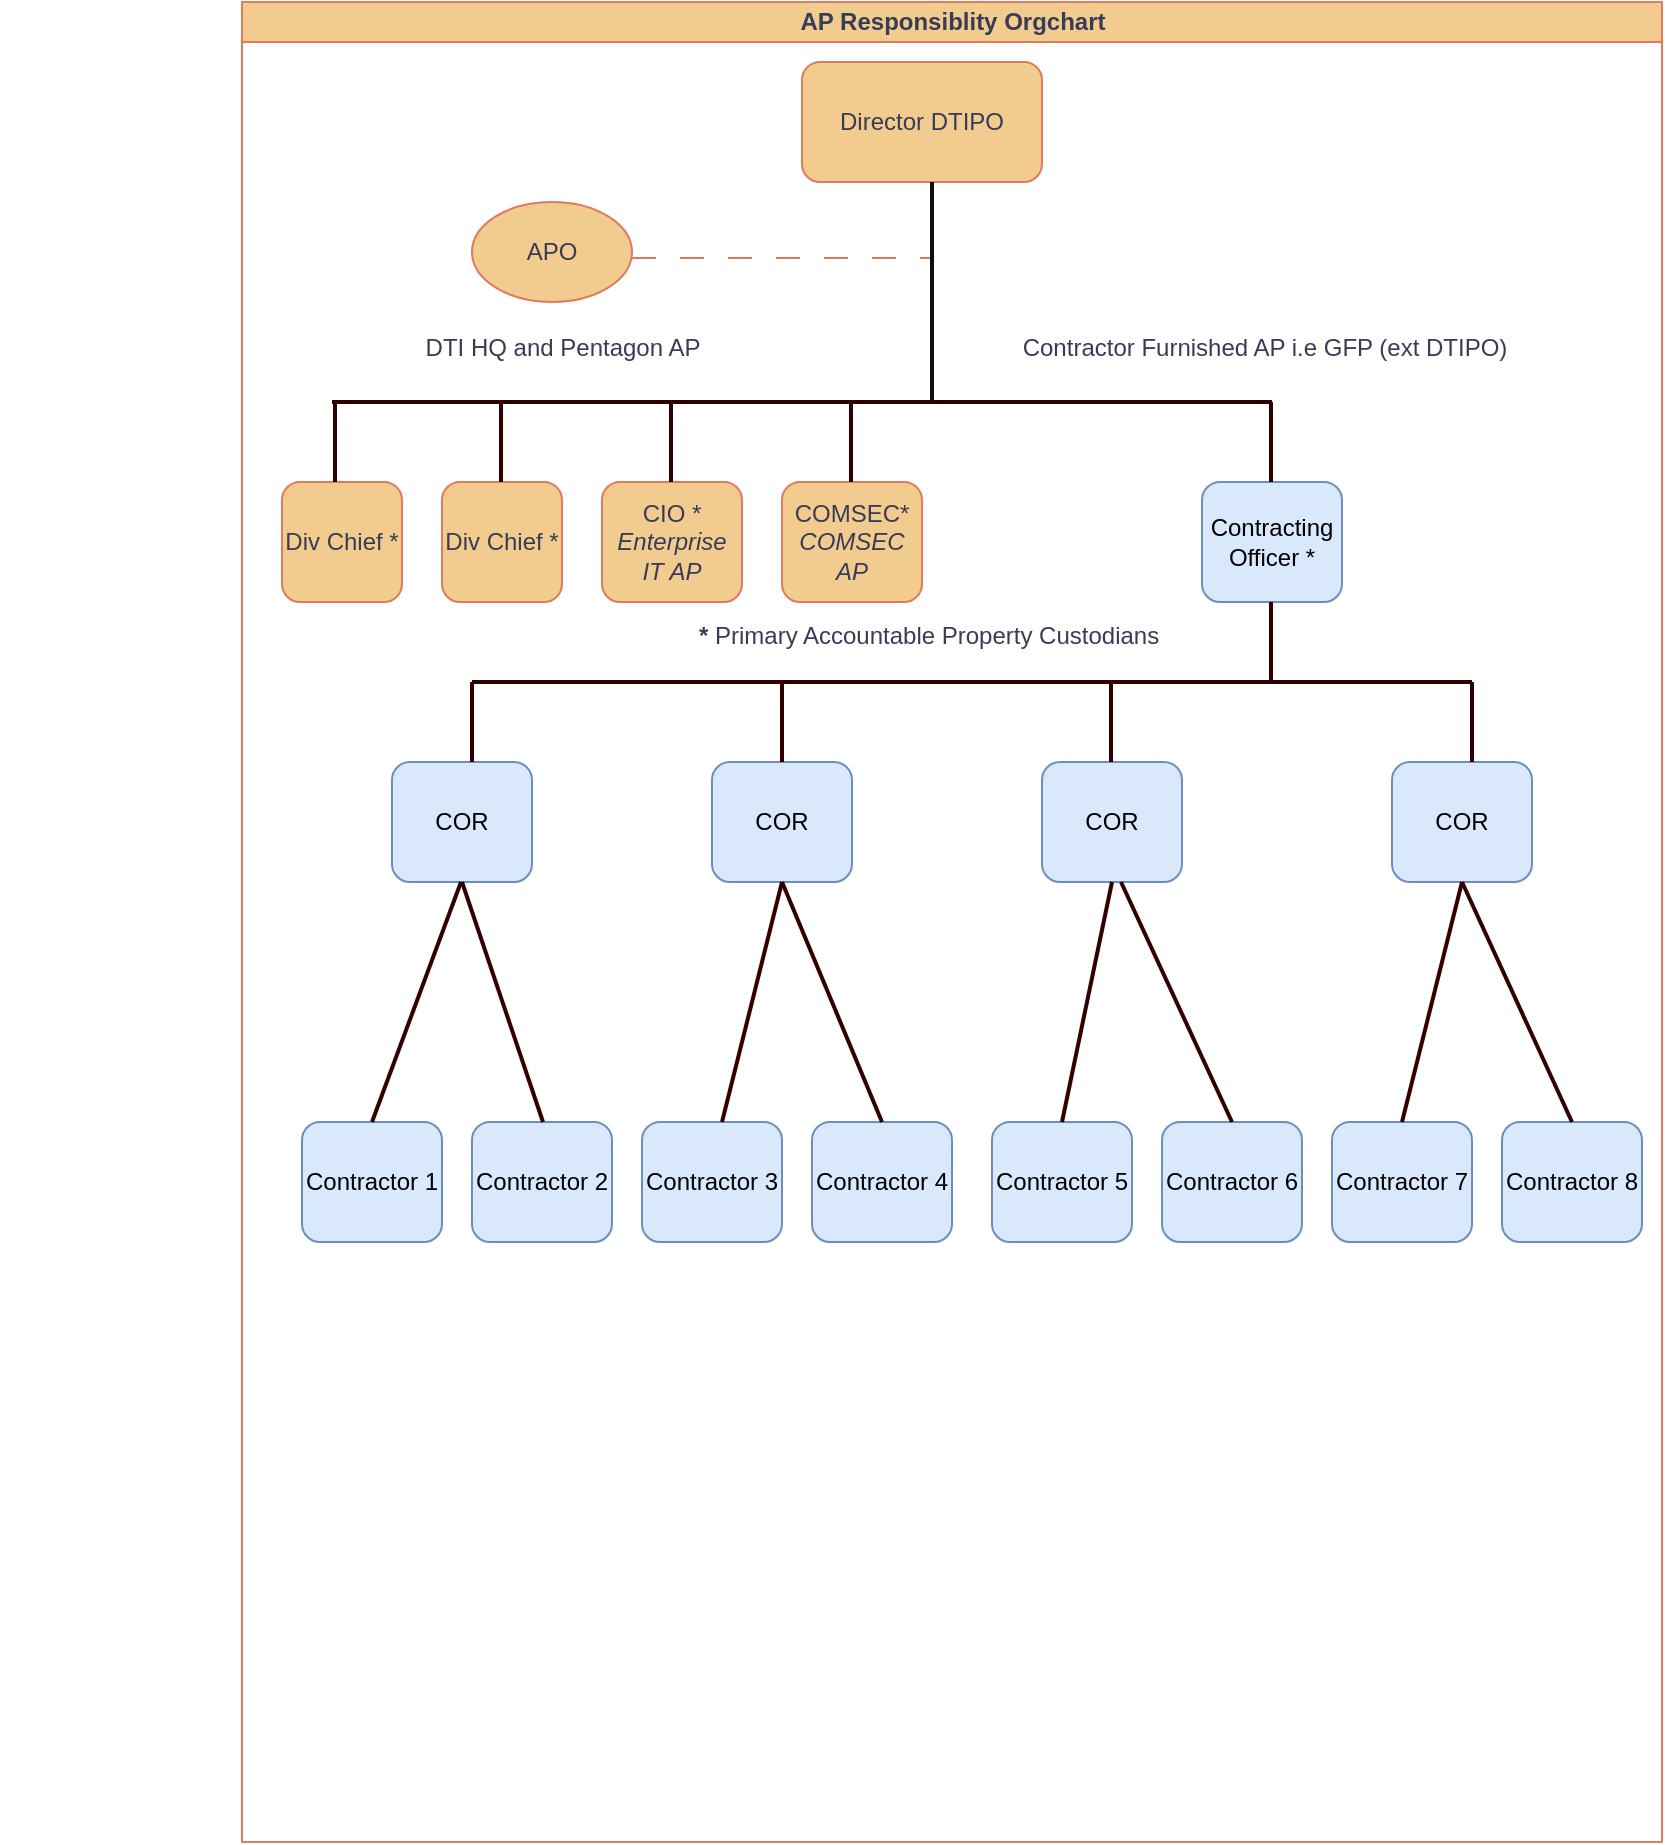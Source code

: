 <mxfile version="22.0.4" type="github">
  <diagram id="prtHgNgQTEPvFCAcTncT" name="Page-1">
    <mxGraphModel dx="2901" dy="1114" grid="0" gridSize="10" guides="1" tooltips="1" connect="1" arrows="1" fold="1" page="1" pageScale="1" pageWidth="827" pageHeight="1169" math="0" shadow="0">
      <root>
        <mxCell id="0" />
        <mxCell id="1" parent="0" />
        <mxCell id="dNxyNK7c78bLwvsdeMH5-11" value="AP Responsiblity Orgchart" style="swimlane;html=1;startSize=20;horizontal=1;containerType=tree;glass=0;labelBackgroundColor=none;fillColor=#F2CC8F;strokeColor=#E07A5F;fontColor=#393C56;" parent="1" vertex="1">
          <mxGeometry x="45" y="80" width="710" height="920" as="geometry" />
        </mxCell>
        <mxCell id="dzPAx5SlECVa3Kq1UbUI-2" value="Director DTIPO" style="rounded=1;whiteSpace=wrap;html=1;labelBackgroundColor=none;fillColor=#F2CC8F;strokeColor=#E07A5F;fontColor=#393C56;" vertex="1" parent="dNxyNK7c78bLwvsdeMH5-11">
          <mxGeometry x="280" y="30" width="120" height="60" as="geometry" />
        </mxCell>
        <mxCell id="dzPAx5SlECVa3Kq1UbUI-3" value="Div Chief *" style="rounded=1;whiteSpace=wrap;html=1;labelBackgroundColor=none;fillColor=#F2CC8F;strokeColor=#E07A5F;fontColor=#393C56;" vertex="1" parent="dNxyNK7c78bLwvsdeMH5-11">
          <mxGeometry x="20" y="240" width="60" height="60" as="geometry" />
        </mxCell>
        <mxCell id="dzPAx5SlECVa3Kq1UbUI-4" value="Div Chief *" style="rounded=1;whiteSpace=wrap;html=1;labelBackgroundColor=none;fillColor=#F2CC8F;strokeColor=#E07A5F;fontColor=#393C56;" vertex="1" parent="dNxyNK7c78bLwvsdeMH5-11">
          <mxGeometry x="100" y="240" width="60" height="60" as="geometry" />
        </mxCell>
        <mxCell id="dzPAx5SlECVa3Kq1UbUI-5" value="CIO *&lt;br&gt;&lt;i&gt;Enterprise IT AP&lt;/i&gt;" style="rounded=1;whiteSpace=wrap;html=1;labelBackgroundColor=none;fillColor=#F2CC8F;strokeColor=#E07A5F;fontColor=#393C56;" vertex="1" parent="dNxyNK7c78bLwvsdeMH5-11">
          <mxGeometry x="180" y="240" width="70" height="60" as="geometry" />
        </mxCell>
        <mxCell id="dzPAx5SlECVa3Kq1UbUI-7" value="COMSEC*&lt;br&gt;&lt;i&gt;COMSEC AP&lt;/i&gt;" style="rounded=1;whiteSpace=wrap;html=1;labelBackgroundColor=none;fillColor=#F2CC8F;strokeColor=#E07A5F;fontColor=#393C56;" vertex="1" parent="dNxyNK7c78bLwvsdeMH5-11">
          <mxGeometry x="270" y="240" width="70" height="60" as="geometry" />
        </mxCell>
        <mxCell id="dzPAx5SlECVa3Kq1UbUI-8" value="Contracting Officer *" style="rounded=1;whiteSpace=wrap;html=1;labelBackgroundColor=none;fillColor=#dae8fc;strokeColor=#6c8ebf;" vertex="1" parent="dNxyNK7c78bLwvsdeMH5-11">
          <mxGeometry x="480" y="240" width="70" height="60" as="geometry" />
        </mxCell>
        <mxCell id="dzPAx5SlECVa3Kq1UbUI-11" value="" style="endArrow=none;html=1;rounded=0;strokeWidth=2;labelBackgroundColor=none;strokeColor=#330000;fontColor=default;" edge="1" parent="dNxyNK7c78bLwvsdeMH5-11">
          <mxGeometry width="50" height="50" relative="1" as="geometry">
            <mxPoint x="45" y="200" as="sourcePoint" />
            <mxPoint x="515" y="200" as="targetPoint" />
            <Array as="points">
              <mxPoint x="110" y="200" />
            </Array>
          </mxGeometry>
        </mxCell>
        <mxCell id="dzPAx5SlECVa3Kq1UbUI-12" value="APO" style="ellipse;whiteSpace=wrap;html=1;labelBackgroundColor=none;fillColor=#F2CC8F;strokeColor=#E07A5F;fontColor=#393C56;" vertex="1" parent="dNxyNK7c78bLwvsdeMH5-11">
          <mxGeometry x="115" y="100" width="80" height="50" as="geometry" />
        </mxCell>
        <mxCell id="dzPAx5SlECVa3Kq1UbUI-14" value="" style="endArrow=none;html=1;rounded=0;dashed=1;dashPattern=12 12;labelBackgroundColor=none;strokeColor=#E07A5F;fontColor=default;" edge="1" parent="dNxyNK7c78bLwvsdeMH5-11">
          <mxGeometry width="50" height="50" relative="1" as="geometry">
            <mxPoint x="195" y="128" as="sourcePoint" />
            <mxPoint x="345" y="128" as="targetPoint" />
          </mxGeometry>
        </mxCell>
        <mxCell id="dzPAx5SlECVa3Kq1UbUI-15" value="" style="endArrow=none;html=1;rounded=0;strokeWidth=2;labelBackgroundColor=none;strokeColor=#0f0f0f;fontColor=default;" edge="1" parent="dNxyNK7c78bLwvsdeMH5-11">
          <mxGeometry width="50" height="50" relative="1" as="geometry">
            <mxPoint x="345" y="90" as="sourcePoint" />
            <mxPoint x="345" y="200" as="targetPoint" />
          </mxGeometry>
        </mxCell>
        <mxCell id="dzPAx5SlECVa3Kq1UbUI-16" value="DTI HQ and Pentagon AP" style="text;html=1;align=center;verticalAlign=middle;resizable=0;points=[];autosize=1;strokeColor=none;fillColor=none;labelBackgroundColor=none;fontColor=#393C56;" vertex="1" parent="dNxyNK7c78bLwvsdeMH5-11">
          <mxGeometry x="80" y="158" width="160" height="30" as="geometry" />
        </mxCell>
        <mxCell id="dzPAx5SlECVa3Kq1UbUI-18" value="" style="endArrow=none;html=1;rounded=0;strokeWidth=2;labelBackgroundColor=none;strokeColor=#330000;fontColor=default;" edge="1" parent="dNxyNK7c78bLwvsdeMH5-11">
          <mxGeometry width="50" height="50" relative="1" as="geometry">
            <mxPoint x="46.5" y="240" as="sourcePoint" />
            <mxPoint x="46.5" y="200" as="targetPoint" />
          </mxGeometry>
        </mxCell>
        <mxCell id="dzPAx5SlECVa3Kq1UbUI-19" value="" style="endArrow=none;html=1;rounded=0;strokeWidth=2;labelBackgroundColor=none;strokeColor=#330000;fontColor=default;" edge="1" parent="dNxyNK7c78bLwvsdeMH5-11">
          <mxGeometry width="50" height="50" relative="1" as="geometry">
            <mxPoint x="129.5" y="240" as="sourcePoint" />
            <mxPoint x="129.5" y="200" as="targetPoint" />
          </mxGeometry>
        </mxCell>
        <mxCell id="dzPAx5SlECVa3Kq1UbUI-20" value="" style="endArrow=none;html=1;rounded=0;strokeWidth=2;labelBackgroundColor=none;strokeColor=#330000;fontColor=default;" edge="1" parent="dNxyNK7c78bLwvsdeMH5-11">
          <mxGeometry width="50" height="50" relative="1" as="geometry">
            <mxPoint x="214.5" y="240" as="sourcePoint" />
            <mxPoint x="214.5" y="200" as="targetPoint" />
          </mxGeometry>
        </mxCell>
        <mxCell id="dzPAx5SlECVa3Kq1UbUI-21" value="" style="endArrow=none;html=1;rounded=0;strokeWidth=2;labelBackgroundColor=none;strokeColor=#330000;fontColor=default;" edge="1" parent="dNxyNK7c78bLwvsdeMH5-11">
          <mxGeometry width="50" height="50" relative="1" as="geometry">
            <mxPoint x="304.5" y="240" as="sourcePoint" />
            <mxPoint x="304.5" y="200" as="targetPoint" />
          </mxGeometry>
        </mxCell>
        <mxCell id="dzPAx5SlECVa3Kq1UbUI-22" value="" style="endArrow=none;html=1;rounded=0;strokeWidth=2;labelBackgroundColor=none;strokeColor=#330000;fontColor=default;" edge="1" parent="dNxyNK7c78bLwvsdeMH5-11">
          <mxGeometry width="50" height="50" relative="1" as="geometry">
            <mxPoint x="514.5" y="240" as="sourcePoint" />
            <mxPoint x="514.5" y="200" as="targetPoint" />
          </mxGeometry>
        </mxCell>
        <mxCell id="dzPAx5SlECVa3Kq1UbUI-23" value="Contractor 1" style="rounded=1;whiteSpace=wrap;html=1;labelBackgroundColor=none;fillColor=#dae8fc;strokeColor=#6c8ebf;" vertex="1" parent="dNxyNK7c78bLwvsdeMH5-11">
          <mxGeometry x="30" y="560" width="70" height="60" as="geometry" />
        </mxCell>
        <mxCell id="dzPAx5SlECVa3Kq1UbUI-24" value="Contractor 2" style="rounded=1;whiteSpace=wrap;html=1;labelBackgroundColor=none;fillColor=#dae8fc;strokeColor=#6c8ebf;" vertex="1" parent="dNxyNK7c78bLwvsdeMH5-11">
          <mxGeometry x="115" y="560" width="70" height="60" as="geometry" />
        </mxCell>
        <mxCell id="dzPAx5SlECVa3Kq1UbUI-25" value="Contractor 3" style="rounded=1;whiteSpace=wrap;html=1;labelBackgroundColor=none;fillColor=#dae8fc;strokeColor=#6c8ebf;" vertex="1" parent="dNxyNK7c78bLwvsdeMH5-11">
          <mxGeometry x="200" y="560" width="70" height="60" as="geometry" />
        </mxCell>
        <mxCell id="dzPAx5SlECVa3Kq1UbUI-26" value="Contractor 4" style="rounded=1;whiteSpace=wrap;html=1;labelBackgroundColor=none;fillColor=#dae8fc;strokeColor=#6c8ebf;" vertex="1" parent="dNxyNK7c78bLwvsdeMH5-11">
          <mxGeometry x="285" y="560" width="70" height="60" as="geometry" />
        </mxCell>
        <mxCell id="dzPAx5SlECVa3Kq1UbUI-27" value="COR" style="rounded=1;whiteSpace=wrap;html=1;labelBackgroundColor=none;fillColor=#dae8fc;strokeColor=#6c8ebf;" vertex="1" parent="dNxyNK7c78bLwvsdeMH5-11">
          <mxGeometry x="75" y="380" width="70" height="60" as="geometry" />
        </mxCell>
        <mxCell id="dzPAx5SlECVa3Kq1UbUI-28" value="COR" style="rounded=1;whiteSpace=wrap;html=1;labelBackgroundColor=none;fillColor=#dae8fc;strokeColor=#6c8ebf;" vertex="1" parent="dNxyNK7c78bLwvsdeMH5-11">
          <mxGeometry x="235" y="380" width="70" height="60" as="geometry" />
        </mxCell>
        <mxCell id="dzPAx5SlECVa3Kq1UbUI-29" value="COR" style="rounded=1;whiteSpace=wrap;html=1;labelBackgroundColor=none;fillColor=#dae8fc;strokeColor=#6c8ebf;" vertex="1" parent="dNxyNK7c78bLwvsdeMH5-11">
          <mxGeometry x="400" y="380" width="70" height="60" as="geometry" />
        </mxCell>
        <mxCell id="dzPAx5SlECVa3Kq1UbUI-30" value="COR" style="rounded=1;whiteSpace=wrap;html=1;labelBackgroundColor=none;fillColor=#dae8fc;strokeColor=#6c8ebf;" vertex="1" parent="dNxyNK7c78bLwvsdeMH5-11">
          <mxGeometry x="575" y="380" width="70" height="60" as="geometry" />
        </mxCell>
        <mxCell id="dzPAx5SlECVa3Kq1UbUI-31" value="Contractor 5" style="rounded=1;whiteSpace=wrap;html=1;labelBackgroundColor=none;fillColor=#dae8fc;strokeColor=#6c8ebf;" vertex="1" parent="dNxyNK7c78bLwvsdeMH5-11">
          <mxGeometry x="375" y="560" width="70" height="60" as="geometry" />
        </mxCell>
        <mxCell id="dzPAx5SlECVa3Kq1UbUI-32" value="Contractor 6" style="rounded=1;whiteSpace=wrap;html=1;labelBackgroundColor=none;fillColor=#dae8fc;strokeColor=#6c8ebf;" vertex="1" parent="dNxyNK7c78bLwvsdeMH5-11">
          <mxGeometry x="460" y="560" width="70" height="60" as="geometry" />
        </mxCell>
        <mxCell id="dzPAx5SlECVa3Kq1UbUI-33" value="Contractor 7" style="rounded=1;whiteSpace=wrap;html=1;labelBackgroundColor=none;fillColor=#dae8fc;strokeColor=#6c8ebf;" vertex="1" parent="dNxyNK7c78bLwvsdeMH5-11">
          <mxGeometry x="545" y="560" width="70" height="60" as="geometry" />
        </mxCell>
        <mxCell id="dzPAx5SlECVa3Kq1UbUI-34" value="Contractor 8" style="rounded=1;whiteSpace=wrap;html=1;labelBackgroundColor=none;fillColor=#dae8fc;strokeColor=#6c8ebf;" vertex="1" parent="dNxyNK7c78bLwvsdeMH5-11">
          <mxGeometry x="630" y="560" width="70" height="60" as="geometry" />
        </mxCell>
        <mxCell id="dzPAx5SlECVa3Kq1UbUI-36" value="" style="endArrow=none;html=1;rounded=0;strokeWidth=2;labelBackgroundColor=none;strokeColor=#330000;fontColor=default;" edge="1" parent="dNxyNK7c78bLwvsdeMH5-11">
          <mxGeometry width="50" height="50" relative="1" as="geometry">
            <mxPoint x="115" y="340" as="sourcePoint" />
            <mxPoint x="615" y="340" as="targetPoint" />
            <Array as="points">
              <mxPoint x="145" y="340" />
            </Array>
          </mxGeometry>
        </mxCell>
        <mxCell id="dzPAx5SlECVa3Kq1UbUI-37" value="" style="endArrow=none;html=1;rounded=0;strokeWidth=2;labelBackgroundColor=none;strokeColor=#330000;fontColor=default;" edge="1" parent="dNxyNK7c78bLwvsdeMH5-11">
          <mxGeometry width="50" height="50" relative="1" as="geometry">
            <mxPoint x="514.5" y="340" as="sourcePoint" />
            <mxPoint x="514.5" y="300" as="targetPoint" />
          </mxGeometry>
        </mxCell>
        <mxCell id="dzPAx5SlECVa3Kq1UbUI-40" value="" style="endArrow=none;html=1;rounded=0;strokeWidth=2;labelBackgroundColor=none;strokeColor=#330000;fontColor=default;" edge="1" parent="dNxyNK7c78bLwvsdeMH5-11">
          <mxGeometry width="50" height="50" relative="1" as="geometry">
            <mxPoint x="615" y="380" as="sourcePoint" />
            <mxPoint x="615" y="340" as="targetPoint" />
          </mxGeometry>
        </mxCell>
        <mxCell id="dzPAx5SlECVa3Kq1UbUI-38" value="" style="endArrow=none;html=1;rounded=0;strokeWidth=2;labelBackgroundColor=none;strokeColor=#330000;fontColor=default;" edge="1" parent="dNxyNK7c78bLwvsdeMH5-11">
          <mxGeometry width="50" height="50" relative="1" as="geometry">
            <mxPoint x="115" y="380" as="sourcePoint" />
            <mxPoint x="115" y="340" as="targetPoint" />
          </mxGeometry>
        </mxCell>
        <mxCell id="dzPAx5SlECVa3Kq1UbUI-39" value="" style="endArrow=none;html=1;rounded=0;strokeWidth=2;labelBackgroundColor=none;strokeColor=#330000;fontColor=default;" edge="1" parent="dNxyNK7c78bLwvsdeMH5-11">
          <mxGeometry width="50" height="50" relative="1" as="geometry">
            <mxPoint x="270" y="380" as="sourcePoint" />
            <mxPoint x="270" y="340" as="targetPoint" />
          </mxGeometry>
        </mxCell>
        <mxCell id="dzPAx5SlECVa3Kq1UbUI-41" value="" style="endArrow=none;html=1;rounded=0;strokeWidth=2;labelBackgroundColor=none;strokeColor=#330000;fontColor=default;" edge="1" parent="dNxyNK7c78bLwvsdeMH5-11">
          <mxGeometry width="50" height="50" relative="1" as="geometry">
            <mxPoint x="434.5" y="380" as="sourcePoint" />
            <mxPoint x="434.5" y="340" as="targetPoint" />
          </mxGeometry>
        </mxCell>
        <mxCell id="dzPAx5SlECVa3Kq1UbUI-42" value="" style="endArrow=none;html=1;rounded=0;exitX=0.5;exitY=0;exitDx=0;exitDy=0;labelBackgroundColor=none;strokeColor=#330000;fontColor=default;strokeWidth=2;" edge="1" parent="dNxyNK7c78bLwvsdeMH5-11" source="dzPAx5SlECVa3Kq1UbUI-23">
          <mxGeometry width="50" height="50" relative="1" as="geometry">
            <mxPoint x="109.5" y="530" as="sourcePoint" />
            <mxPoint x="109.5" y="440" as="targetPoint" />
          </mxGeometry>
        </mxCell>
        <mxCell id="dzPAx5SlECVa3Kq1UbUI-43" value="" style="endArrow=none;html=1;rounded=0;exitX=0.5;exitY=0;exitDx=0;exitDy=0;entryX=0.5;entryY=1;entryDx=0;entryDy=0;labelBackgroundColor=none;strokeColor=#330000;fontColor=default;strokeWidth=2;" edge="1" parent="dNxyNK7c78bLwvsdeMH5-11" target="dzPAx5SlECVa3Kq1UbUI-27">
          <mxGeometry width="50" height="50" relative="1" as="geometry">
            <mxPoint x="150.5" y="560" as="sourcePoint" />
            <mxPoint x="195" y="440" as="targetPoint" />
          </mxGeometry>
        </mxCell>
        <mxCell id="dzPAx5SlECVa3Kq1UbUI-44" value="" style="endArrow=none;html=1;rounded=0;exitX=0.5;exitY=0;exitDx=0;exitDy=0;entryX=0.5;entryY=1;entryDx=0;entryDy=0;labelBackgroundColor=none;strokeColor=#330000;fontColor=default;strokeWidth=2;" edge="1" parent="dNxyNK7c78bLwvsdeMH5-11" target="dzPAx5SlECVa3Kq1UbUI-28">
          <mxGeometry width="50" height="50" relative="1" as="geometry">
            <mxPoint x="240" y="560" as="sourcePoint" />
            <mxPoint x="284.5" y="440" as="targetPoint" />
          </mxGeometry>
        </mxCell>
        <mxCell id="dzPAx5SlECVa3Kq1UbUI-45" value="" style="endArrow=none;html=1;rounded=0;exitX=0.5;exitY=0;exitDx=0;exitDy=0;entryX=0.5;entryY=1;entryDx=0;entryDy=0;labelBackgroundColor=none;strokeColor=#330000;fontColor=default;strokeWidth=2;" edge="1" parent="dNxyNK7c78bLwvsdeMH5-11" source="dzPAx5SlECVa3Kq1UbUI-31" target="dzPAx5SlECVa3Kq1UbUI-29">
          <mxGeometry width="50" height="50" relative="1" as="geometry">
            <mxPoint x="395" y="560" as="sourcePoint" />
            <mxPoint x="439.5" y="440" as="targetPoint" />
          </mxGeometry>
        </mxCell>
        <mxCell id="dzPAx5SlECVa3Kq1UbUI-46" value="" style="endArrow=none;html=1;rounded=0;exitX=0.5;exitY=0;exitDx=0;exitDy=0;entryX=0.5;entryY=1;entryDx=0;entryDy=0;labelBackgroundColor=none;strokeColor=#330000;fontColor=default;strokeWidth=2;" edge="1" parent="dNxyNK7c78bLwvsdeMH5-11" source="dzPAx5SlECVa3Kq1UbUI-33" target="dzPAx5SlECVa3Kq1UbUI-30">
          <mxGeometry width="50" height="50" relative="1" as="geometry">
            <mxPoint x="570.5" y="560" as="sourcePoint" />
            <mxPoint x="615" y="440" as="targetPoint" />
          </mxGeometry>
        </mxCell>
        <mxCell id="dzPAx5SlECVa3Kq1UbUI-47" value="" style="endArrow=none;html=1;rounded=0;exitX=0.5;exitY=0;exitDx=0;exitDy=0;entryX=0.5;entryY=1;entryDx=0;entryDy=0;labelBackgroundColor=none;strokeColor=#330000;fontColor=default;strokeWidth=2;" edge="1" parent="dNxyNK7c78bLwvsdeMH5-11" source="dzPAx5SlECVa3Kq1UbUI-26">
          <mxGeometry width="50" height="50" relative="1" as="geometry">
            <mxPoint x="310.5" y="560" as="sourcePoint" />
            <mxPoint x="270" y="440" as="targetPoint" />
          </mxGeometry>
        </mxCell>
        <mxCell id="dzPAx5SlECVa3Kq1UbUI-48" value="" style="endArrow=none;html=1;rounded=0;exitX=0.5;exitY=0;exitDx=0;exitDy=0;entryX=0.5;entryY=1;entryDx=0;entryDy=0;labelBackgroundColor=none;strokeColor=#330000;fontColor=default;strokeWidth=2;" edge="1" parent="dNxyNK7c78bLwvsdeMH5-11" source="dzPAx5SlECVa3Kq1UbUI-32">
          <mxGeometry width="50" height="50" relative="1" as="geometry">
            <mxPoint x="480" y="560" as="sourcePoint" />
            <mxPoint x="439.5" y="440" as="targetPoint" />
          </mxGeometry>
        </mxCell>
        <mxCell id="dzPAx5SlECVa3Kq1UbUI-49" value="" style="endArrow=none;html=1;rounded=0;exitX=0.5;exitY=0;exitDx=0;exitDy=0;entryX=0.5;entryY=1;entryDx=0;entryDy=0;labelBackgroundColor=none;strokeColor=#330000;fontColor=default;strokeWidth=2;" edge="1" parent="dNxyNK7c78bLwvsdeMH5-11" source="dzPAx5SlECVa3Kq1UbUI-34" target="dzPAx5SlECVa3Kq1UbUI-30">
          <mxGeometry width="50" height="50" relative="1" as="geometry">
            <mxPoint x="655.5" y="560" as="sourcePoint" />
            <mxPoint x="615" y="440" as="targetPoint" />
          </mxGeometry>
        </mxCell>
        <mxCell id="dzPAx5SlECVa3Kq1UbUI-17" value="Contractor Furnished AP i.e GFP (ext DTIPO)" style="text;html=1;align=center;verticalAlign=middle;resizable=0;points=[];autosize=1;strokeColor=none;fillColor=none;labelBackgroundColor=none;fontColor=#393C56;" vertex="1" parent="1">
          <mxGeometry x="421" y="238" width="270" height="30" as="geometry" />
        </mxCell>
        <mxCell id="dzPAx5SlECVa3Kq1UbUI-50" value="&amp;nbsp; &amp;nbsp; &amp;nbsp; &amp;nbsp; &amp;nbsp; &amp;nbsp; &amp;nbsp; &amp;nbsp; &amp;nbsp; &amp;nbsp; &amp;nbsp; &amp;nbsp; &amp;nbsp; &amp;nbsp; &amp;nbsp; &amp;nbsp; &amp;nbsp; &amp;nbsp; &amp;nbsp; &amp;nbsp; &amp;nbsp; &amp;nbsp; &amp;nbsp; &amp;nbsp; &amp;nbsp; &amp;nbsp; &amp;nbsp; &amp;nbsp; &amp;nbsp; &amp;nbsp; &amp;nbsp; &amp;nbsp; &amp;nbsp; &amp;nbsp; &amp;nbsp; &amp;nbsp; &amp;nbsp; &amp;nbsp; &amp;nbsp; &amp;nbsp; &amp;nbsp; &amp;nbsp; &amp;nbsp; &amp;nbsp; &amp;nbsp; &amp;nbsp; &amp;nbsp; &amp;nbsp; &amp;nbsp; &amp;nbsp; &amp;nbsp; &lt;b&gt;*&lt;/b&gt; Primary Accountable Property Custodians" style="text;html=1;align=center;verticalAlign=middle;resizable=0;points=[];autosize=1;strokeColor=none;fillColor=none;fontColor=#393C56;" vertex="1" parent="1">
          <mxGeometry x="-76" y="384" width="588" height="26" as="geometry" />
        </mxCell>
      </root>
    </mxGraphModel>
  </diagram>
</mxfile>
